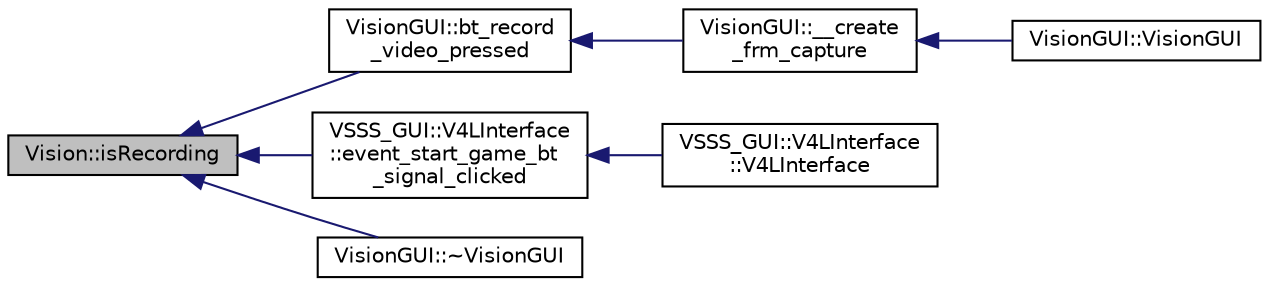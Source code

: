 digraph "Vision::isRecording"
{
 // INTERACTIVE_SVG=YES
  edge [fontname="Helvetica",fontsize="10",labelfontname="Helvetica",labelfontsize="10"];
  node [fontname="Helvetica",fontsize="10",shape=record];
  rankdir="LR";
  Node210 [label="Vision::isRecording",height=0.2,width=0.4,color="black", fillcolor="grey75", style="filled", fontcolor="black"];
  Node210 -> Node211 [dir="back",color="midnightblue",fontsize="10",style="solid",fontname="Helvetica"];
  Node211 [label="VisionGUI::bt_record\l_video_pressed",height=0.2,width=0.4,color="black", fillcolor="white", style="filled",URL="$class_vision_g_u_i.html#a78a250ff8c2520a56dce79d824dbeb85",tooltip="Starts video recording when &#39;REC&#39; button is pressed, changing its label to &#39;Stop&#39;, and vice-versa. If &#39;Video name&#39; textfield is empty, a numeric ID value will be assigned. "];
  Node211 -> Node212 [dir="back",color="midnightblue",fontsize="10",style="solid",fontname="Helvetica"];
  Node212 [label="VisionGUI::__create\l_frm_capture",height=0.2,width=0.4,color="black", fillcolor="white", style="filled",URL="$class_vision_g_u_i.html#a9b0cac7f32fc402ce5aaff0325e39b77",tooltip="Creates HSV calibration frame and its inner elements. Ataches interface signals (button pressing/clic..."];
  Node212 -> Node213 [dir="back",color="midnightblue",fontsize="10",style="solid",fontname="Helvetica"];
  Node213 [label="VisionGUI::VisionGUI",height=0.2,width=0.4,color="black", fillcolor="white", style="filled",URL="$class_vision_g_u_i.html#ae6e821e61b7cf4e0aada2044a2bd2aca"];
  Node210 -> Node214 [dir="back",color="midnightblue",fontsize="10",style="solid",fontname="Helvetica"];
  Node214 [label="VSSS_GUI::V4LInterface\l::event_start_game_bt\l_signal_clicked",height=0.2,width=0.4,color="black", fillcolor="white", style="filled",URL="$class_v_s_s_s___g_u_i_1_1_v4_l_interface.html#a8c3f91048adebeb0b5aa9838053cdcfe",tooltip="Event triggered when start button is clicked. Starts/finishes video recording. "];
  Node214 -> Node215 [dir="back",color="midnightblue",fontsize="10",style="solid",fontname="Helvetica"];
  Node215 [label="VSSS_GUI::V4LInterface\l::V4LInterface",height=0.2,width=0.4,color="black", fillcolor="white", style="filled",URL="$class_v_s_s_s___g_u_i_1_1_v4_l_interface.html#a8fafd828eacc6d5480649fa9fddc7ee4",tooltip="Constructor of a V4LInterface object. "];
  Node210 -> Node216 [dir="back",color="midnightblue",fontsize="10",style="solid",fontname="Helvetica"];
  Node216 [label="VisionGUI::~VisionGUI",height=0.2,width=0.4,color="black", fillcolor="white", style="filled",URL="$class_vision_g_u_i.html#ae4892f8f0cff14a0d65ee55261b08999"];
}
